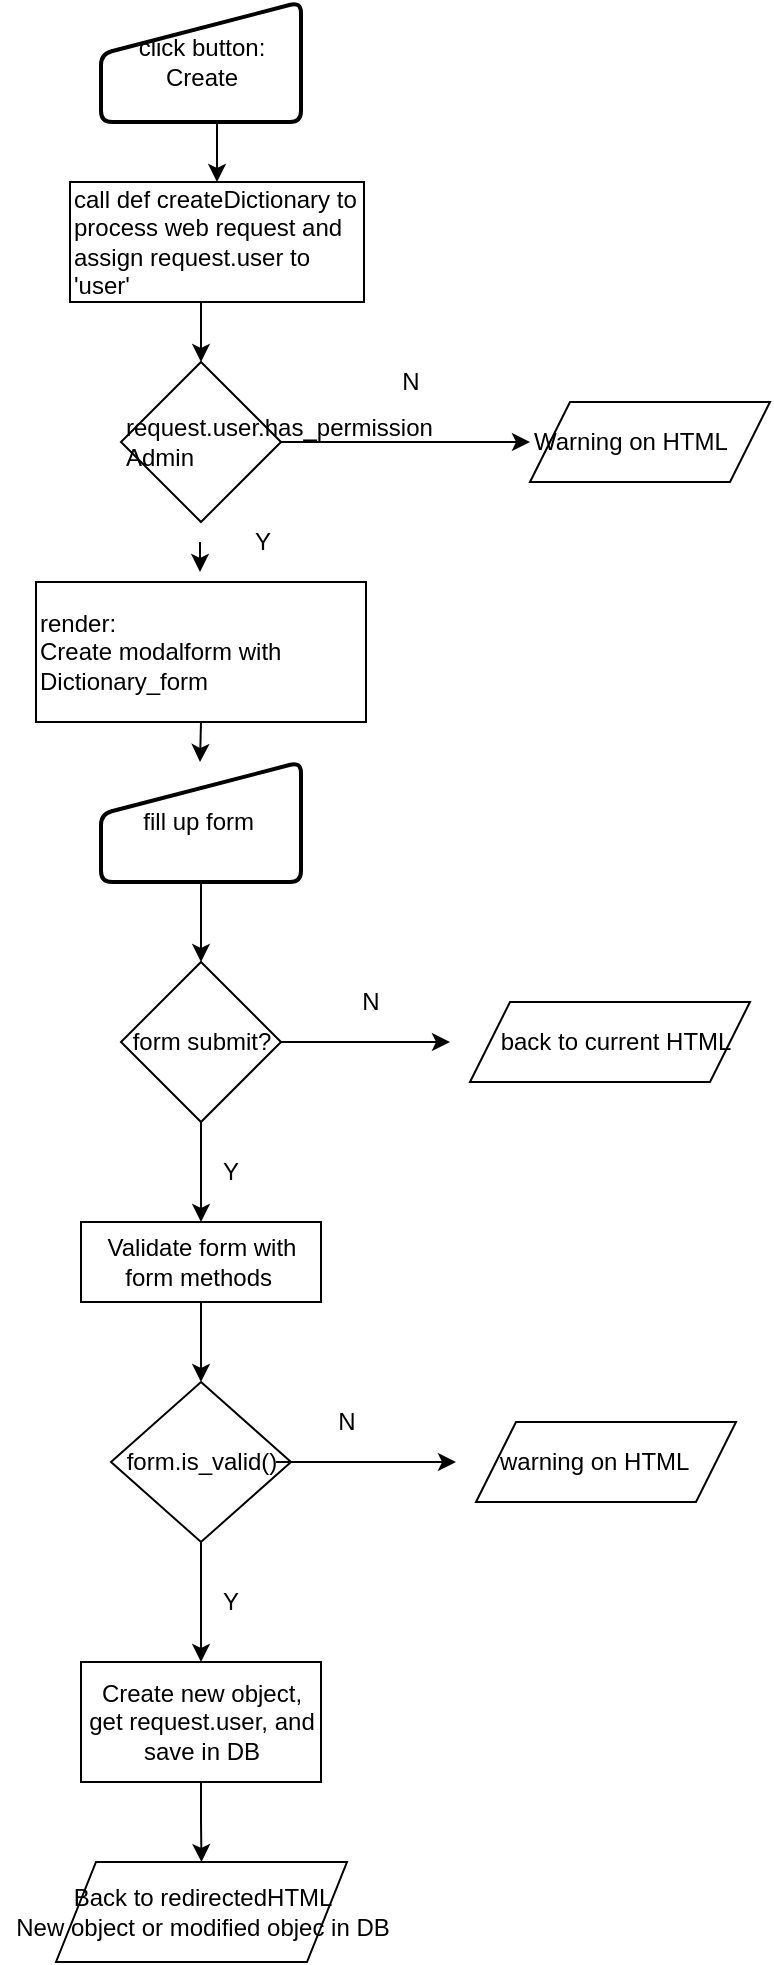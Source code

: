 <mxfile version="13.9.9" type="device"><diagram id="SYUASkFCBFpPzNMqfMAP" name="Page-1"><mxGraphModel dx="1086" dy="798" grid="1" gridSize="10" guides="1" tooltips="1" connect="1" arrows="1" fold="1" page="1" pageScale="1" pageWidth="827" pageHeight="1169" math="0" shadow="0"><root><mxCell id="0"/><mxCell id="1" parent="0"/><mxCell id="yZKz9oTdlZhymosVQu8Z-33" style="edgeStyle=orthogonalEdgeStyle;rounded=0;orthogonalLoop=1;jettySize=auto;html=1;entryX=0.496;entryY=-0.067;entryDx=0;entryDy=0;entryPerimeter=0;exitX=0.5;exitY=1;exitDx=0;exitDy=0;" parent="1" target="yZKz9oTdlZhymosVQu8Z-4" edge="1"><mxGeometry relative="1" as="geometry"><mxPoint x="265" y="310" as="targetPoint"/><mxPoint x="265.0" y="280" as="sourcePoint"/><Array as="points"><mxPoint x="265" y="295"/><mxPoint x="265" y="295"/></Array></mxGeometry></mxCell><mxCell id="yZKz9oTdlZhymosVQu8Z-34" style="edgeStyle=orthogonalEdgeStyle;rounded=0;orthogonalLoop=1;jettySize=auto;html=1;exitX=0.5;exitY=1;exitDx=0;exitDy=0;entryX=0.5;entryY=0;entryDx=0;entryDy=0;" parent="1" source="yZKz9oTdlZhymosVQu8Z-4" edge="1"><mxGeometry relative="1" as="geometry"><mxPoint x="265" y="390" as="targetPoint"/></mxGeometry></mxCell><mxCell id="yZKz9oTdlZhymosVQu8Z-4" value="render:&lt;br&gt;Create modalform with Dictionary_form" style="rounded=0;whiteSpace=wrap;html=1;align=left;" parent="1" vertex="1"><mxGeometry x="183" y="300" width="165" height="70" as="geometry"/></mxCell><mxCell id="yZKz9oTdlZhymosVQu8Z-41" style="edgeStyle=orthogonalEdgeStyle;rounded=0;orthogonalLoop=1;jettySize=auto;html=1;exitX=0.5;exitY=1;exitDx=0;exitDy=0;entryX=0.5;entryY=0;entryDx=0;entryDy=0;" parent="1" source="yZKz9oTdlZhymosVQu8Z-11" target="yZKz9oTdlZhymosVQu8Z-12" edge="1"><mxGeometry relative="1" as="geometry"/></mxCell><mxCell id="yZKz9oTdlZhymosVQu8Z-11" value="Validate form with form methods&amp;nbsp;" style="rounded=0;whiteSpace=wrap;html=1;" parent="1" vertex="1"><mxGeometry x="205.5" y="620" width="120" height="40" as="geometry"/></mxCell><mxCell id="yZKz9oTdlZhymosVQu8Z-27" style="edgeStyle=orthogonalEdgeStyle;rounded=0;orthogonalLoop=1;jettySize=auto;html=1;exitX=0.5;exitY=1;exitDx=0;exitDy=0;entryX=0.5;entryY=0;entryDx=0;entryDy=0;" parent="1" source="yZKz9oTdlZhymosVQu8Z-12" target="yZKz9oTdlZhymosVQu8Z-13" edge="1"><mxGeometry relative="1" as="geometry"/></mxCell><mxCell id="yZKz9oTdlZhymosVQu8Z-12" value="form.is_valid()" style="rhombus;whiteSpace=wrap;html=1;" parent="1" vertex="1"><mxGeometry x="220.5" y="700" width="90" height="80" as="geometry"/></mxCell><mxCell id="yZKz9oTdlZhymosVQu8Z-60" style="edgeStyle=orthogonalEdgeStyle;rounded=0;orthogonalLoop=1;jettySize=auto;html=1;entryX=0.5;entryY=0;entryDx=0;entryDy=0;" parent="1" source="yZKz9oTdlZhymosVQu8Z-13" target="yZKz9oTdlZhymosVQu8Z-23" edge="1"><mxGeometry relative="1" as="geometry"/></mxCell><mxCell id="yZKz9oTdlZhymosVQu8Z-13" value="Create new object, get request.user, and save in DB" style="rounded=0;whiteSpace=wrap;html=1;" parent="1" vertex="1"><mxGeometry x="205.5" y="840" width="120" height="60" as="geometry"/></mxCell><mxCell id="yZKz9oTdlZhymosVQu8Z-40" style="edgeStyle=orthogonalEdgeStyle;rounded=0;orthogonalLoop=1;jettySize=auto;html=1;entryX=0.5;entryY=0;entryDx=0;entryDy=0;exitX=0.5;exitY=1;exitDx=0;exitDy=0;" parent="1" source="yZKz9oTdlZhymosVQu8Z-48" target="yZKz9oTdlZhymosVQu8Z-11" edge="1"><mxGeometry relative="1" as="geometry"><mxPoint x="258" y="570" as="sourcePoint"/></mxGeometry></mxCell><mxCell id="yZKz9oTdlZhymosVQu8Z-61" style="edgeStyle=orthogonalEdgeStyle;rounded=0;orthogonalLoop=1;jettySize=auto;html=1;exitX=0.5;exitY=1;exitDx=0;exitDy=0;entryX=0.5;entryY=0;entryDx=0;entryDy=0;" parent="1" source="yZKz9oTdlZhymosVQu8Z-21" target="yZKz9oTdlZhymosVQu8Z-48" edge="1"><mxGeometry relative="1" as="geometry"/></mxCell><mxCell id="yZKz9oTdlZhymosVQu8Z-21" value="&lt;span&gt;fill up form&amp;nbsp;&lt;/span&gt;" style="html=1;strokeWidth=2;shape=manualInput;whiteSpace=wrap;rounded=1;size=26;arcSize=11;" parent="1" vertex="1"><mxGeometry x="215.5" y="390" width="100" height="60" as="geometry"/></mxCell><mxCell id="yZKz9oTdlZhymosVQu8Z-23" value="" style="shape=parallelogram;perimeter=parallelogramPerimeter;whiteSpace=wrap;html=1;fixedSize=1;" parent="1" vertex="1"><mxGeometry x="193" y="940" width="145.5" height="50" as="geometry"/></mxCell><mxCell id="yZKz9oTdlZhymosVQu8Z-14" value="Back to redirectedHTML &lt;br&gt;New object or modified objec in DB" style="text;html=1;align=center;verticalAlign=middle;resizable=0;points=[];autosize=1;" parent="1" vertex="1"><mxGeometry x="165.75" y="950" width="200" height="30" as="geometry"/></mxCell><mxCell id="yZKz9oTdlZhymosVQu8Z-28" value="Y" style="text;html=1;align=center;verticalAlign=middle;resizable=0;points=[];autosize=1;" parent="1" vertex="1"><mxGeometry x="270.0" y="800" width="20" height="20" as="geometry"/></mxCell><mxCell id="yZKz9oTdlZhymosVQu8Z-44" value="N" style="text;html=1;align=center;verticalAlign=middle;resizable=0;points=[];autosize=1;" parent="1" vertex="1"><mxGeometry x="255.5" y="500" width="20" height="20" as="geometry"/></mxCell><mxCell id="yZKz9oTdlZhymosVQu8Z-63" style="edgeStyle=orthogonalEdgeStyle;rounded=0;orthogonalLoop=1;jettySize=auto;html=1;exitX=0.5;exitY=1;exitDx=0;exitDy=0;entryX=0.5;entryY=0;entryDx=0;entryDy=0;" parent="1" source="yZKz9oTdlZhymosVQu8Z-47" target="yZKz9oTdlZhymosVQu8Z-52" edge="1"><mxGeometry relative="1" as="geometry"/></mxCell><mxCell id="yZKz9oTdlZhymosVQu8Z-47" value="click button: Create" style="html=1;strokeWidth=2;shape=manualInput;whiteSpace=wrap;rounded=1;size=26;arcSize=11;" parent="1" vertex="1"><mxGeometry x="215.5" y="10" width="100" height="60" as="geometry"/></mxCell><mxCell id="yZKz9oTdlZhymosVQu8Z-51" style="edgeStyle=orthogonalEdgeStyle;rounded=0;orthogonalLoop=1;jettySize=auto;html=1;" parent="1" source="yZKz9oTdlZhymosVQu8Z-48" edge="1"><mxGeometry relative="1" as="geometry"><mxPoint x="390" y="530" as="targetPoint"/></mxGeometry></mxCell><mxCell id="yZKz9oTdlZhymosVQu8Z-48" value="&amp;nbsp;form submit?" style="rhombus;whiteSpace=wrap;html=1;align=left;" parent="1" vertex="1"><mxGeometry x="225.5" y="490" width="80" height="80" as="geometry"/></mxCell><mxCell id="yZKz9oTdlZhymosVQu8Z-50" value="&amp;nbsp; &amp;nbsp; back to current HTML" style="shape=parallelogram;perimeter=parallelogramPerimeter;whiteSpace=wrap;html=1;fixedSize=1;align=left;" parent="1" vertex="1"><mxGeometry x="400" y="510" width="140" height="40" as="geometry"/></mxCell><mxCell id="yZKz9oTdlZhymosVQu8Z-62" style="edgeStyle=orthogonalEdgeStyle;rounded=0;orthogonalLoop=1;jettySize=auto;html=1;exitX=0.5;exitY=1;exitDx=0;exitDy=0;entryX=0.5;entryY=0;entryDx=0;entryDy=0;" parent="1" source="yZKz9oTdlZhymosVQu8Z-52" target="yZKz9oTdlZhymosVQu8Z-53" edge="1"><mxGeometry relative="1" as="geometry"/></mxCell><mxCell id="yZKz9oTdlZhymosVQu8Z-52" value="call def createDictionary to process web request and assign request.user to 'user'" style="rounded=0;whiteSpace=wrap;html=1;align=left;" parent="1" vertex="1"><mxGeometry x="200" y="100" width="147" height="60" as="geometry"/></mxCell><mxCell id="yZKz9oTdlZhymosVQu8Z-54" style="edgeStyle=orthogonalEdgeStyle;rounded=0;orthogonalLoop=1;jettySize=auto;html=1;" parent="1" source="yZKz9oTdlZhymosVQu8Z-53" edge="1"><mxGeometry relative="1" as="geometry"><mxPoint x="430" y="230" as="targetPoint"/></mxGeometry></mxCell><mxCell id="yZKz9oTdlZhymosVQu8Z-53" value="request.user.has_permission Admin&lt;br&gt;" style="rhombus;whiteSpace=wrap;html=1;align=left;" parent="1" vertex="1"><mxGeometry x="225.5" y="190" width="80" height="80" as="geometry"/></mxCell><mxCell id="yZKz9oTdlZhymosVQu8Z-55" value="Warning on HTML" style="shape=parallelogram;perimeter=parallelogramPerimeter;whiteSpace=wrap;html=1;fixedSize=1;align=left;" parent="1" vertex="1"><mxGeometry x="430" y="210" width="120" height="40" as="geometry"/></mxCell><mxCell id="yZKz9oTdlZhymosVQu8Z-56" value="N" style="text;html=1;align=center;verticalAlign=middle;resizable=0;points=[];autosize=1;" parent="1" vertex="1"><mxGeometry x="360" y="190" width="20" height="20" as="geometry"/></mxCell><mxCell id="yZKz9oTdlZhymosVQu8Z-58" style="edgeStyle=orthogonalEdgeStyle;rounded=0;orthogonalLoop=1;jettySize=auto;html=1;" parent="1" edge="1"><mxGeometry relative="1" as="geometry"><mxPoint x="393" y="740" as="targetPoint"/><mxPoint x="303" y="740" as="sourcePoint"/></mxGeometry></mxCell><mxCell id="yZKz9oTdlZhymosVQu8Z-59" value="&amp;nbsp; &amp;nbsp;warning on HTML" style="shape=parallelogram;perimeter=parallelogramPerimeter;whiteSpace=wrap;html=1;fixedSize=1;align=left;" parent="1" vertex="1"><mxGeometry x="403" y="720" width="130" height="40" as="geometry"/></mxCell><mxCell id="yZKz9oTdlZhymosVQu8Z-64" value="Y" style="text;html=1;align=center;verticalAlign=middle;resizable=0;points=[];autosize=1;" parent="1" vertex="1"><mxGeometry x="285.5" y="270" width="20" height="20" as="geometry"/></mxCell><mxCell id="yZKz9oTdlZhymosVQu8Z-65" value="N" style="text;html=1;align=center;verticalAlign=middle;resizable=0;points=[];autosize=1;" parent="1" vertex="1"><mxGeometry x="340" y="500" width="20" height="20" as="geometry"/></mxCell><mxCell id="yZKz9oTdlZhymosVQu8Z-66" value="Y" style="text;html=1;align=center;verticalAlign=middle;resizable=0;points=[];autosize=1;" parent="1" vertex="1"><mxGeometry x="270" y="585" width="20" height="20" as="geometry"/></mxCell><mxCell id="yZKz9oTdlZhymosVQu8Z-67" value="N" style="text;html=1;align=center;verticalAlign=middle;resizable=0;points=[];autosize=1;" parent="1" vertex="1"><mxGeometry x="328" y="710" width="20" height="20" as="geometry"/></mxCell></root></mxGraphModel></diagram></mxfile>